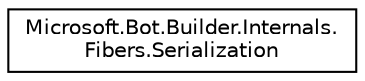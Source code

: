 digraph "Graphical Class Hierarchy"
{
  edge [fontname="Helvetica",fontsize="10",labelfontname="Helvetica",labelfontsize="10"];
  node [fontname="Helvetica",fontsize="10",shape=record];
  rankdir="LR";
  Node1 [label="Microsoft.Bot.Builder.Internals.\lFibers.Serialization",height=0.2,width=0.4,color="black", fillcolor="white", style="filled",URL="$df/d2d/class_microsoft_1_1_bot_1_1_builder_1_1_internals_1_1_fibers_1_1_serialization.html"];
}
